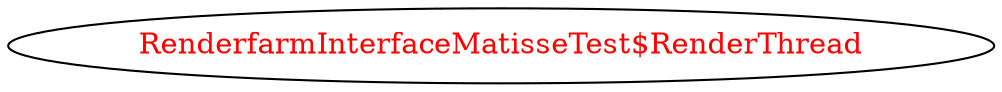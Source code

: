 digraph dependencyGraph {
 concentrate=true;
 ranksep="2.0";
 rankdir="LR"; 
 splines="ortho";
"RenderfarmInterfaceMatisseTest$RenderThread" [fontcolor="red"];
}